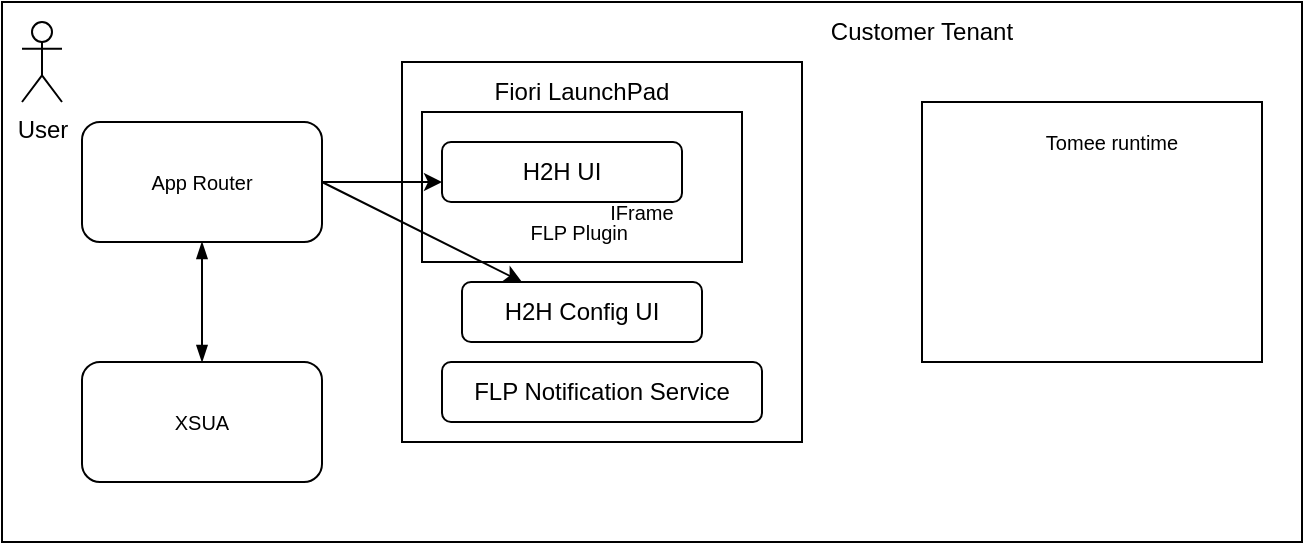 <mxfile version="20.0.4" type="github">
  <diagram id="xFMTAUmhkkEY8uQl3muQ" name="Page-1">
    <mxGraphModel dx="1234" dy="688" grid="1" gridSize="10" guides="1" tooltips="1" connect="1" arrows="1" fold="1" page="1" pageScale="1" pageWidth="850" pageHeight="1100" math="0" shadow="0">
      <root>
        <mxCell id="0" />
        <mxCell id="1" parent="0" />
        <mxCell id="1I16HpEK6TIGJammznLg-13" value="" style="rounded=0;whiteSpace=wrap;html=1;" vertex="1" parent="1">
          <mxGeometry x="90" y="50" width="650" height="270" as="geometry" />
        </mxCell>
        <mxCell id="1I16HpEK6TIGJammznLg-1" value="User" style="shape=umlActor;verticalLabelPosition=bottom;verticalAlign=top;html=1;outlineConnect=0;" vertex="1" parent="1">
          <mxGeometry x="100" y="60" width="20" height="40" as="geometry" />
        </mxCell>
        <mxCell id="1I16HpEK6TIGJammznLg-15" value="Customer Tenant" style="text;html=1;strokeColor=none;fillColor=none;align=center;verticalAlign=middle;whiteSpace=wrap;rounded=0;" vertex="1" parent="1">
          <mxGeometry x="490" y="50" width="120" height="30" as="geometry" />
        </mxCell>
        <mxCell id="1I16HpEK6TIGJammznLg-32" value="" style="group" vertex="1" connectable="0" parent="1">
          <mxGeometry x="290" y="80" width="220" height="190" as="geometry" />
        </mxCell>
        <mxCell id="1I16HpEK6TIGJammznLg-25" value="" style="rounded=0;whiteSpace=wrap;html=1;fontSize=10;" vertex="1" parent="1I16HpEK6TIGJammznLg-32">
          <mxGeometry width="200" height="190" as="geometry" />
        </mxCell>
        <mxCell id="1I16HpEK6TIGJammznLg-11" value="" style="rounded=0;whiteSpace=wrap;html=1;" vertex="1" parent="1I16HpEK6TIGJammznLg-32">
          <mxGeometry x="10" y="25" width="160" height="75" as="geometry" />
        </mxCell>
        <mxCell id="1I16HpEK6TIGJammznLg-12" value="H2H UI" style="rounded=1;whiteSpace=wrap;html=1;" vertex="1" parent="1I16HpEK6TIGJammznLg-32">
          <mxGeometry x="20" y="40" width="120" height="30" as="geometry" />
        </mxCell>
        <mxCell id="1I16HpEK6TIGJammznLg-14" value="Fiori LaunchPad" style="text;html=1;strokeColor=none;fillColor=none;align=center;verticalAlign=middle;whiteSpace=wrap;rounded=0;" vertex="1" parent="1I16HpEK6TIGJammznLg-32">
          <mxGeometry x="30" width="120" height="30" as="geometry" />
        </mxCell>
        <mxCell id="1I16HpEK6TIGJammznLg-16" value="H2H Config UI" style="rounded=1;whiteSpace=wrap;html=1;" vertex="1" parent="1I16HpEK6TIGJammznLg-32">
          <mxGeometry x="30" y="110" width="120" height="30" as="geometry" />
        </mxCell>
        <mxCell id="1I16HpEK6TIGJammznLg-17" value="&lt;font style=&quot;font-size: 10px;&quot;&gt;FLP Plugin&amp;nbsp;&lt;/font&gt;" style="text;html=1;strokeColor=none;fillColor=none;align=center;verticalAlign=middle;whiteSpace=wrap;rounded=0;" vertex="1" parent="1I16HpEK6TIGJammznLg-32">
          <mxGeometry x="30" y="70" width="120" height="30" as="geometry" />
        </mxCell>
        <mxCell id="1I16HpEK6TIGJammznLg-18" value="&lt;font style=&quot;font-size: 10px;&quot;&gt;IFrame&lt;/font&gt;" style="text;html=1;strokeColor=none;fillColor=none;align=center;verticalAlign=middle;whiteSpace=wrap;rounded=0;" vertex="1" parent="1I16HpEK6TIGJammznLg-32">
          <mxGeometry x="60" y="60" width="120" height="30" as="geometry" />
        </mxCell>
        <mxCell id="1I16HpEK6TIGJammznLg-28" value="FLP Notification Service" style="rounded=1;whiteSpace=wrap;html=1;" vertex="1" parent="1I16HpEK6TIGJammznLg-32">
          <mxGeometry x="20" y="150" width="160" height="30" as="geometry" />
        </mxCell>
        <mxCell id="1I16HpEK6TIGJammznLg-33" value="App Router" style="rounded=1;whiteSpace=wrap;html=1;fontSize=10;" vertex="1" parent="1">
          <mxGeometry x="130" y="110" width="120" height="60" as="geometry" />
        </mxCell>
        <mxCell id="1I16HpEK6TIGJammznLg-34" value="XSUA" style="rounded=1;whiteSpace=wrap;html=1;fontSize=10;" vertex="1" parent="1">
          <mxGeometry x="130" y="230" width="120" height="60" as="geometry" />
        </mxCell>
        <mxCell id="1I16HpEK6TIGJammznLg-40" value="" style="endArrow=blockThin;startArrow=blockThin;html=1;rounded=0;fontSize=10;exitX=0.5;exitY=0;exitDx=0;exitDy=0;endFill=1;startFill=1;" edge="1" parent="1" source="1I16HpEK6TIGJammznLg-34">
          <mxGeometry width="50" height="50" relative="1" as="geometry">
            <mxPoint x="140" y="220" as="sourcePoint" />
            <mxPoint x="190" y="170" as="targetPoint" />
          </mxGeometry>
        </mxCell>
        <mxCell id="1I16HpEK6TIGJammznLg-45" value="" style="endArrow=classic;html=1;rounded=0;fontSize=10;" edge="1" parent="1">
          <mxGeometry width="50" height="50" relative="1" as="geometry">
            <mxPoint x="250" y="140" as="sourcePoint" />
            <mxPoint x="310" y="140" as="targetPoint" />
          </mxGeometry>
        </mxCell>
        <mxCell id="1I16HpEK6TIGJammznLg-47" value="" style="endArrow=classic;html=1;rounded=0;fontSize=10;" edge="1" parent="1" target="1I16HpEK6TIGJammznLg-16">
          <mxGeometry width="50" height="50" relative="1" as="geometry">
            <mxPoint x="250" y="140" as="sourcePoint" />
            <mxPoint x="320" y="150" as="targetPoint" />
          </mxGeometry>
        </mxCell>
        <mxCell id="1I16HpEK6TIGJammznLg-48" value="" style="rounded=0;whiteSpace=wrap;html=1;fontSize=10;" vertex="1" parent="1">
          <mxGeometry x="550" y="100" width="170" height="130" as="geometry" />
        </mxCell>
        <mxCell id="1I16HpEK6TIGJammznLg-49" value="Tomee runtime" style="text;html=1;strokeColor=none;fillColor=none;align=center;verticalAlign=middle;whiteSpace=wrap;rounded=0;fontSize=10;" vertex="1" parent="1">
          <mxGeometry x="590" y="110" width="110" height="20" as="geometry" />
        </mxCell>
      </root>
    </mxGraphModel>
  </diagram>
</mxfile>

